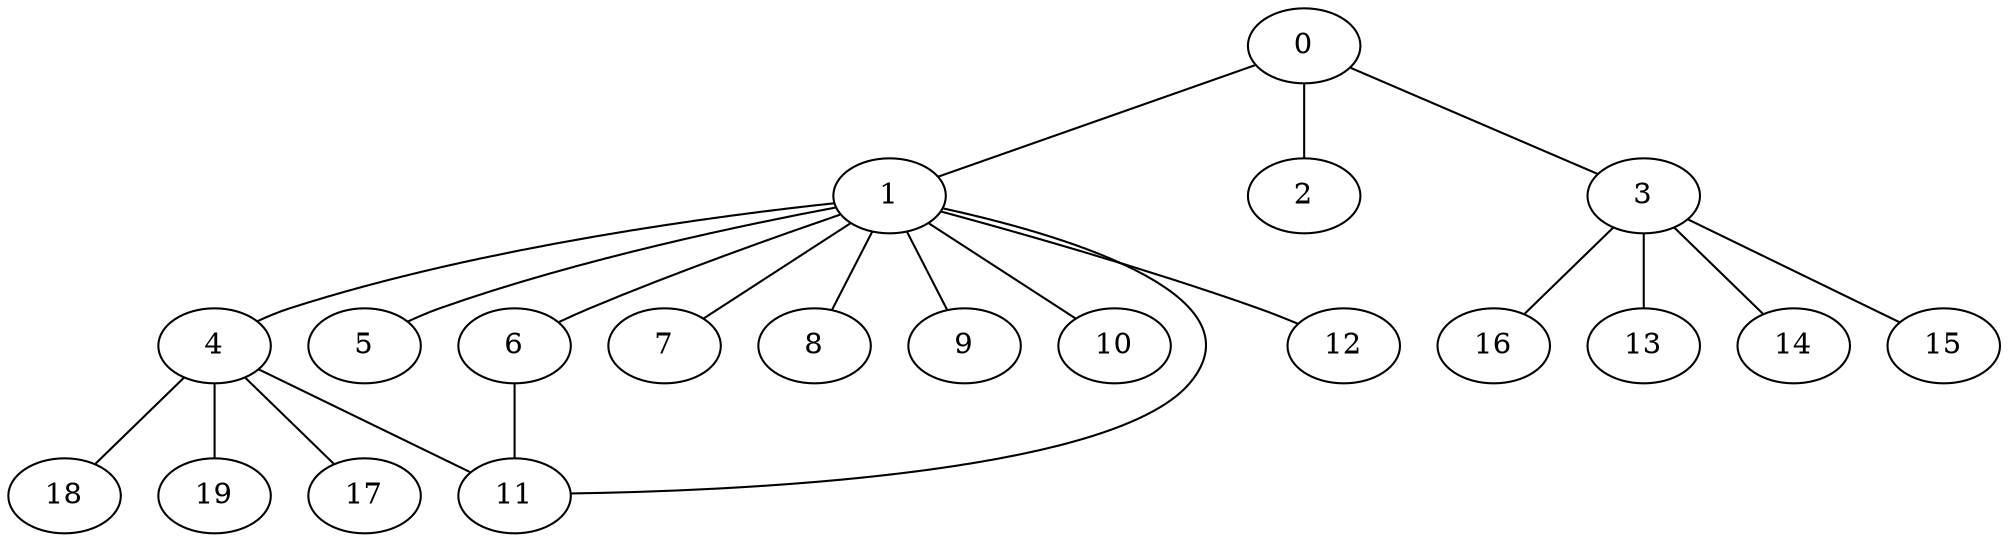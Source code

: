 
graph graphname {
    0 -- 1
0 -- 2
0 -- 3
1 -- 4
1 -- 5
1 -- 6
1 -- 7
1 -- 8
1 -- 9
1 -- 10
1 -- 11
1 -- 12
3 -- 16
3 -- 13
3 -- 14
3 -- 15
4 -- 18
4 -- 19
4 -- 17
4 -- 11
6 -- 11

}
